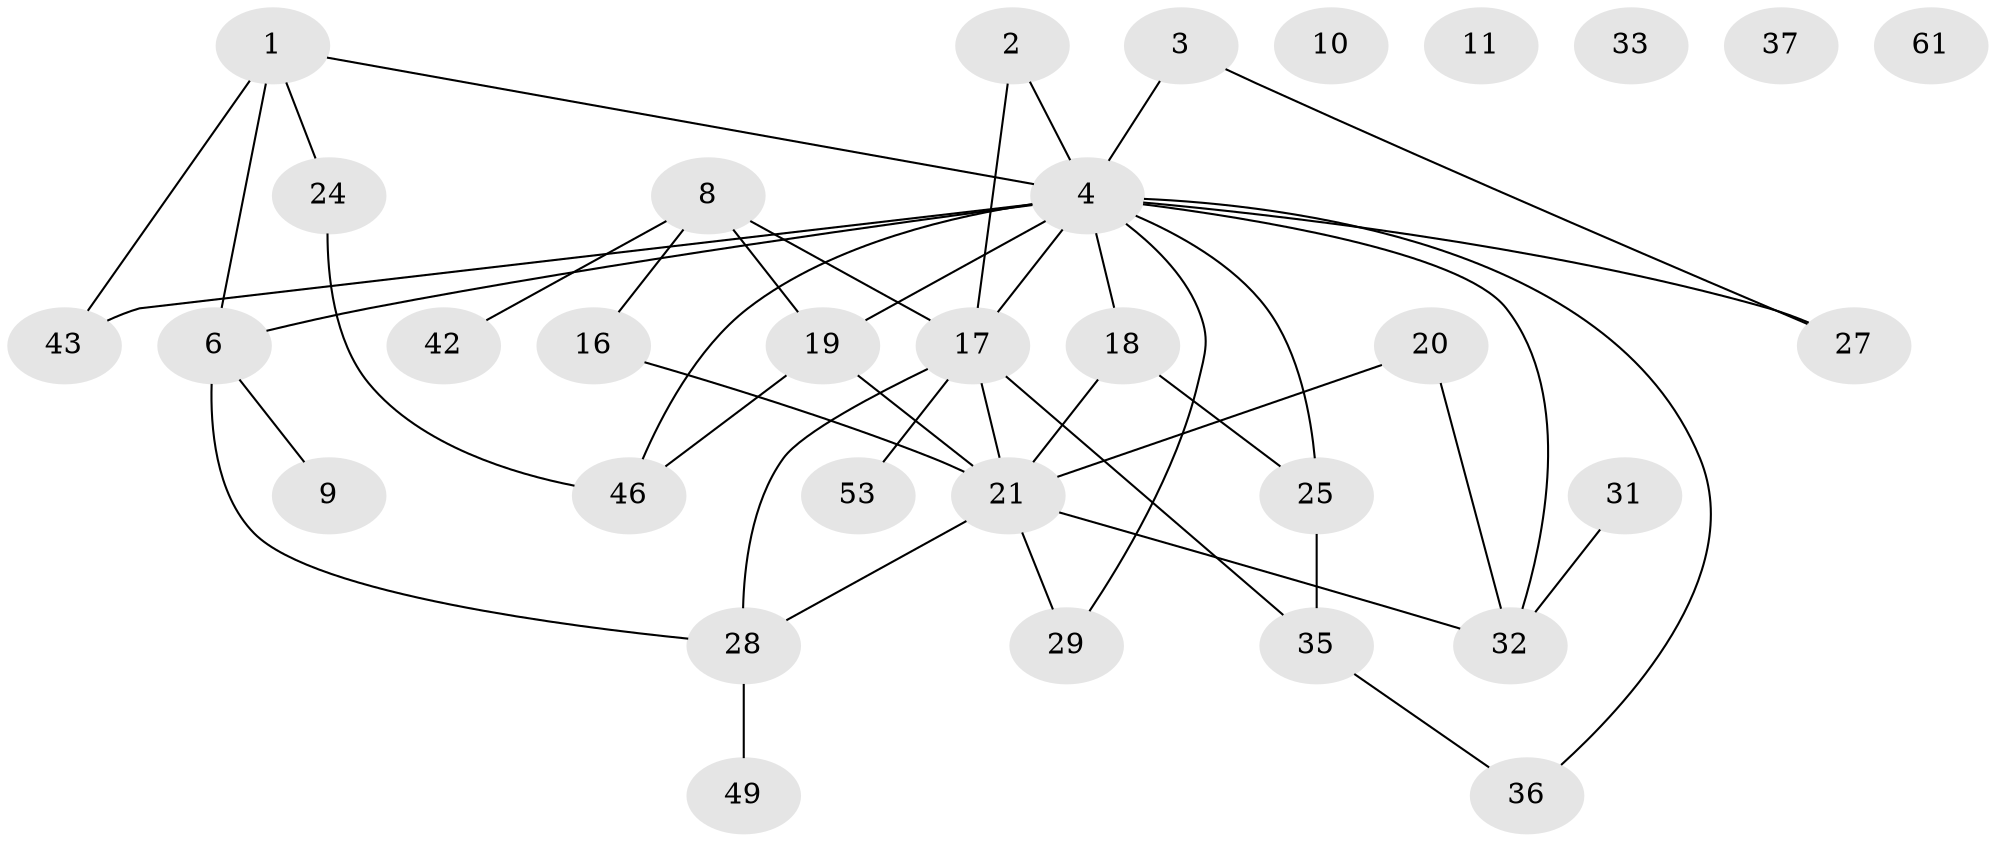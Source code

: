 // original degree distribution, {4: 0.09230769230769231, 2: 0.3384615384615385, 6: 0.03076923076923077, 5: 0.12307692307692308, 1: 0.15384615384615385, 0: 0.07692307692307693, 3: 0.16923076923076924, 7: 0.015384615384615385}
// Generated by graph-tools (version 1.1) at 2025/13/03/09/25 04:13:13]
// undirected, 32 vertices, 44 edges
graph export_dot {
graph [start="1"]
  node [color=gray90,style=filled];
  1 [super="+45+7+15"];
  2;
  3 [super="+48"];
  4 [super="+5+13+38"];
  6 [super="+12"];
  8 [super="+14"];
  9;
  10;
  11;
  16;
  17 [super="+22"];
  18 [super="+59"];
  19 [super="+55"];
  20 [super="+44"];
  21 [super="+30+41"];
  24;
  25 [super="+54+47"];
  27;
  28 [super="+52"];
  29;
  31 [super="+62"];
  32 [super="+34"];
  33;
  35 [super="+56+40"];
  36 [super="+50"];
  37;
  42 [super="+63+51"];
  43;
  46;
  49;
  53;
  61;
  1 -- 4;
  1 -- 24;
  1 -- 43;
  1 -- 6;
  2 -- 17;
  2 -- 4;
  3 -- 27;
  3 -- 4;
  4 -- 17;
  4 -- 18;
  4 -- 46;
  4 -- 32;
  4 -- 43;
  4 -- 19 [weight=2];
  4 -- 27;
  4 -- 29;
  4 -- 36;
  4 -- 25 [weight=2];
  4 -- 6 [weight=2];
  6 -- 9;
  6 -- 28;
  8 -- 17;
  8 -- 16;
  8 -- 42;
  8 -- 19;
  16 -- 21;
  17 -- 53;
  17 -- 35;
  17 -- 21 [weight=2];
  17 -- 28;
  18 -- 21;
  18 -- 25 [weight=2];
  19 -- 21 [weight=2];
  19 -- 46;
  20 -- 32;
  20 -- 21;
  21 -- 29;
  21 -- 28;
  21 -- 32;
  24 -- 46;
  25 -- 35;
  28 -- 49;
  31 -- 32 [weight=2];
  35 -- 36;
}
